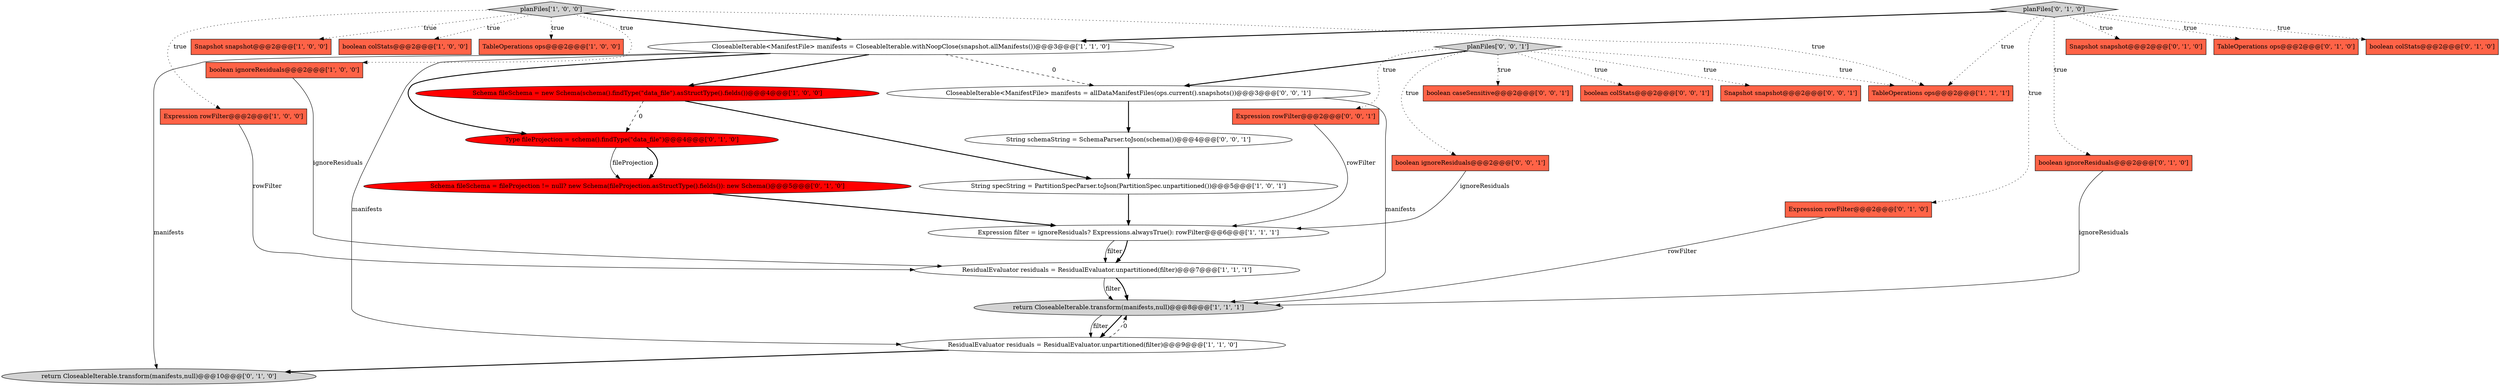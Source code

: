 digraph {
29 [style = filled, label = "planFiles['0', '0', '1']", fillcolor = lightgray, shape = diamond image = "AAA0AAABBB3BBB"];
14 [style = filled, label = "Snapshot snapshot@@@2@@@['0', '1', '0']", fillcolor = tomato, shape = box image = "AAA0AAABBB2BBB"];
11 [style = filled, label = "Expression filter = ignoreResiduals? Expressions.alwaysTrue(): rowFilter@@@6@@@['1', '1', '1']", fillcolor = white, shape = ellipse image = "AAA0AAABBB1BBB"];
7 [style = filled, label = "boolean ignoreResiduals@@@2@@@['1', '0', '0']", fillcolor = tomato, shape = box image = "AAA0AAABBB1BBB"];
28 [style = filled, label = "CloseableIterable<ManifestFile> manifests = allDataManifestFiles(ops.current().snapshots())@@@3@@@['0', '0', '1']", fillcolor = white, shape = ellipse image = "AAA0AAABBB3BBB"];
27 [style = filled, label = "Expression rowFilter@@@2@@@['0', '0', '1']", fillcolor = tomato, shape = box image = "AAA0AAABBB3BBB"];
3 [style = filled, label = "planFiles['1', '0', '0']", fillcolor = lightgray, shape = diamond image = "AAA0AAABBB1BBB"];
17 [style = filled, label = "return CloseableIterable.transform(manifests,null)@@@10@@@['0', '1', '0']", fillcolor = lightgray, shape = ellipse image = "AAA0AAABBB2BBB"];
19 [style = filled, label = "planFiles['0', '1', '0']", fillcolor = lightgray, shape = diamond image = "AAA0AAABBB2BBB"];
4 [style = filled, label = "Expression rowFilter@@@2@@@['1', '0', '0']", fillcolor = tomato, shape = box image = "AAA0AAABBB1BBB"];
26 [style = filled, label = "boolean caseSensitive@@@2@@@['0', '0', '1']", fillcolor = tomato, shape = box image = "AAA0AAABBB3BBB"];
23 [style = filled, label = "boolean colStats@@@2@@@['0', '0', '1']", fillcolor = tomato, shape = box image = "AAA0AAABBB3BBB"];
13 [style = filled, label = "Schema fileSchema = new Schema(schema().findType(\"data_file\").asStructType().fields())@@@4@@@['1', '0', '0']", fillcolor = red, shape = ellipse image = "AAA1AAABBB1BBB"];
0 [style = filled, label = "ResidualEvaluator residuals = ResidualEvaluator.unpartitioned(filter)@@@7@@@['1', '1', '1']", fillcolor = white, shape = ellipse image = "AAA0AAABBB1BBB"];
6 [style = filled, label = "Snapshot snapshot@@@2@@@['1', '0', '0']", fillcolor = tomato, shape = box image = "AAA0AAABBB1BBB"];
18 [style = filled, label = "TableOperations ops@@@2@@@['0', '1', '0']", fillcolor = tomato, shape = box image = "AAA0AAABBB2BBB"];
16 [style = filled, label = "Type fileProjection = schema().findType(\"data_file\")@@@4@@@['0', '1', '0']", fillcolor = red, shape = ellipse image = "AAA1AAABBB2BBB"];
9 [style = filled, label = "String specString = PartitionSpecParser.toJson(PartitionSpec.unpartitioned())@@@5@@@['1', '0', '1']", fillcolor = white, shape = ellipse image = "AAA0AAABBB1BBB"];
5 [style = filled, label = "TableOperations ops@@@2@@@['1', '0', '0']", fillcolor = tomato, shape = box image = "AAA0AAABBB1BBB"];
12 [style = filled, label = "TableOperations ops@@@2@@@['1', '1', '1']", fillcolor = tomato, shape = box image = "AAA0AAABBB1BBB"];
15 [style = filled, label = "boolean colStats@@@2@@@['0', '1', '0']", fillcolor = tomato, shape = box image = "AAA0AAABBB2BBB"];
24 [style = filled, label = "boolean ignoreResiduals@@@2@@@['0', '0', '1']", fillcolor = tomato, shape = box image = "AAA0AAABBB3BBB"];
21 [style = filled, label = "boolean ignoreResiduals@@@2@@@['0', '1', '0']", fillcolor = tomato, shape = box image = "AAA0AAABBB2BBB"];
22 [style = filled, label = "Schema fileSchema = fileProjection != null? new Schema(fileProjection.asStructType().fields()): new Schema()@@@5@@@['0', '1', '0']", fillcolor = red, shape = ellipse image = "AAA1AAABBB2BBB"];
25 [style = filled, label = "String schemaString = SchemaParser.toJson(schema())@@@4@@@['0', '0', '1']", fillcolor = white, shape = ellipse image = "AAA0AAABBB3BBB"];
2 [style = filled, label = "boolean colStats@@@2@@@['1', '0', '0']", fillcolor = tomato, shape = box image = "AAA0AAABBB1BBB"];
20 [style = filled, label = "Expression rowFilter@@@2@@@['0', '1', '0']", fillcolor = tomato, shape = box image = "AAA0AAABBB2BBB"];
10 [style = filled, label = "return CloseableIterable.transform(manifests,null)@@@8@@@['1', '1', '1']", fillcolor = lightgray, shape = ellipse image = "AAA0AAABBB1BBB"];
1 [style = filled, label = "CloseableIterable<ManifestFile> manifests = CloseableIterable.withNoopClose(snapshot.allManifests())@@@3@@@['1', '1', '0']", fillcolor = white, shape = ellipse image = "AAA0AAABBB1BBB"];
30 [style = filled, label = "Snapshot snapshot@@@2@@@['0', '0', '1']", fillcolor = tomato, shape = box image = "AAA0AAABBB3BBB"];
8 [style = filled, label = "ResidualEvaluator residuals = ResidualEvaluator.unpartitioned(filter)@@@9@@@['1', '1', '0']", fillcolor = white, shape = ellipse image = "AAA0AAABBB1BBB"];
19->14 [style = dotted, label="true"];
10->8 [style = solid, label="filter"];
24->11 [style = solid, label="ignoreResiduals"];
3->7 [style = dotted, label="true"];
8->10 [style = dashed, label="0"];
9->11 [style = bold, label=""];
3->1 [style = bold, label=""];
19->20 [style = dotted, label="true"];
11->0 [style = solid, label="filter"];
29->27 [style = dotted, label="true"];
27->11 [style = solid, label="rowFilter"];
25->9 [style = bold, label=""];
19->18 [style = dotted, label="true"];
21->10 [style = solid, label="ignoreResiduals"];
3->4 [style = dotted, label="true"];
19->12 [style = dotted, label="true"];
29->23 [style = dotted, label="true"];
19->21 [style = dotted, label="true"];
29->12 [style = dotted, label="true"];
4->0 [style = solid, label="rowFilter"];
16->22 [style = bold, label=""];
3->6 [style = dotted, label="true"];
19->15 [style = dotted, label="true"];
29->26 [style = dotted, label="true"];
1->28 [style = dashed, label="0"];
1->13 [style = bold, label=""];
1->8 [style = solid, label="manifests"];
29->28 [style = bold, label=""];
8->17 [style = bold, label=""];
20->10 [style = solid, label="rowFilter"];
19->1 [style = bold, label=""];
0->10 [style = bold, label=""];
11->0 [style = bold, label=""];
3->5 [style = dotted, label="true"];
1->17 [style = solid, label="manifests"];
10->8 [style = bold, label=""];
1->16 [style = bold, label=""];
3->12 [style = dotted, label="true"];
28->10 [style = solid, label="manifests"];
7->0 [style = solid, label="ignoreResiduals"];
29->30 [style = dotted, label="true"];
28->25 [style = bold, label=""];
13->9 [style = bold, label=""];
29->24 [style = dotted, label="true"];
16->22 [style = solid, label="fileProjection"];
0->10 [style = solid, label="filter"];
22->11 [style = bold, label=""];
3->2 [style = dotted, label="true"];
13->16 [style = dashed, label="0"];
}
